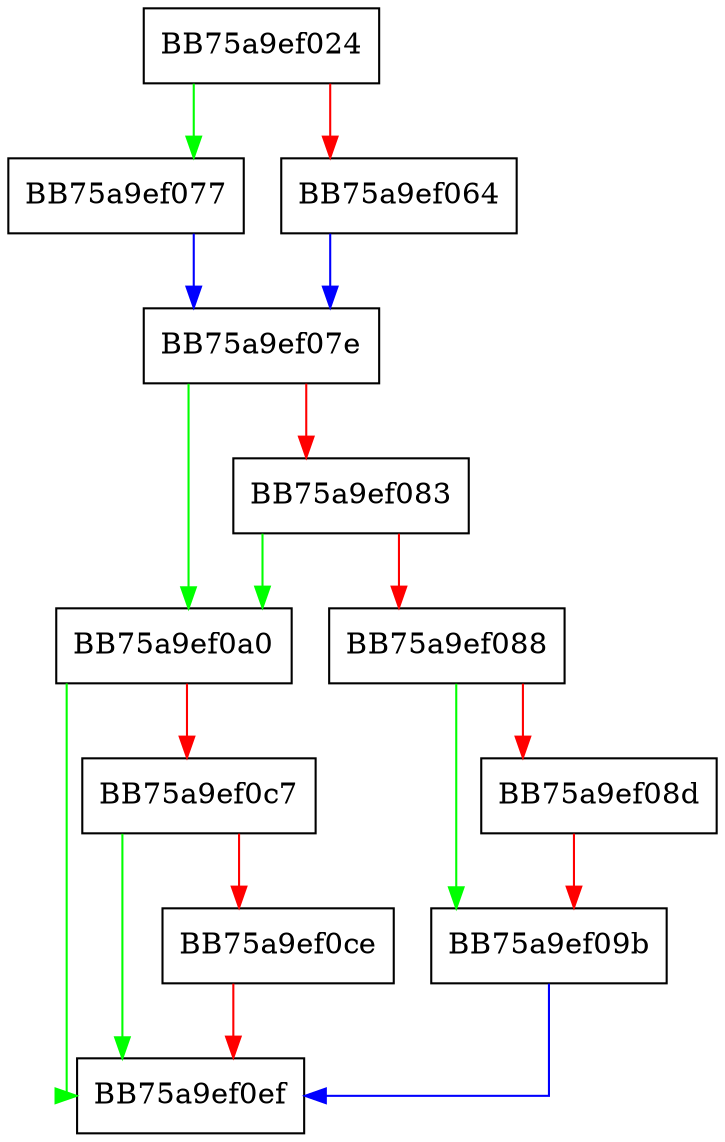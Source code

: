 digraph _Strxfrm {
  node [shape="box"];
  graph [splines=ortho];
  BB75a9ef024 -> BB75a9ef077 [color="green"];
  BB75a9ef024 -> BB75a9ef064 [color="red"];
  BB75a9ef064 -> BB75a9ef07e [color="blue"];
  BB75a9ef077 -> BB75a9ef07e [color="blue"];
  BB75a9ef07e -> BB75a9ef0a0 [color="green"];
  BB75a9ef07e -> BB75a9ef083 [color="red"];
  BB75a9ef083 -> BB75a9ef0a0 [color="green"];
  BB75a9ef083 -> BB75a9ef088 [color="red"];
  BB75a9ef088 -> BB75a9ef09b [color="green"];
  BB75a9ef088 -> BB75a9ef08d [color="red"];
  BB75a9ef08d -> BB75a9ef09b [color="red"];
  BB75a9ef09b -> BB75a9ef0ef [color="blue"];
  BB75a9ef0a0 -> BB75a9ef0ef [color="green"];
  BB75a9ef0a0 -> BB75a9ef0c7 [color="red"];
  BB75a9ef0c7 -> BB75a9ef0ef [color="green"];
  BB75a9ef0c7 -> BB75a9ef0ce [color="red"];
  BB75a9ef0ce -> BB75a9ef0ef [color="red"];
}